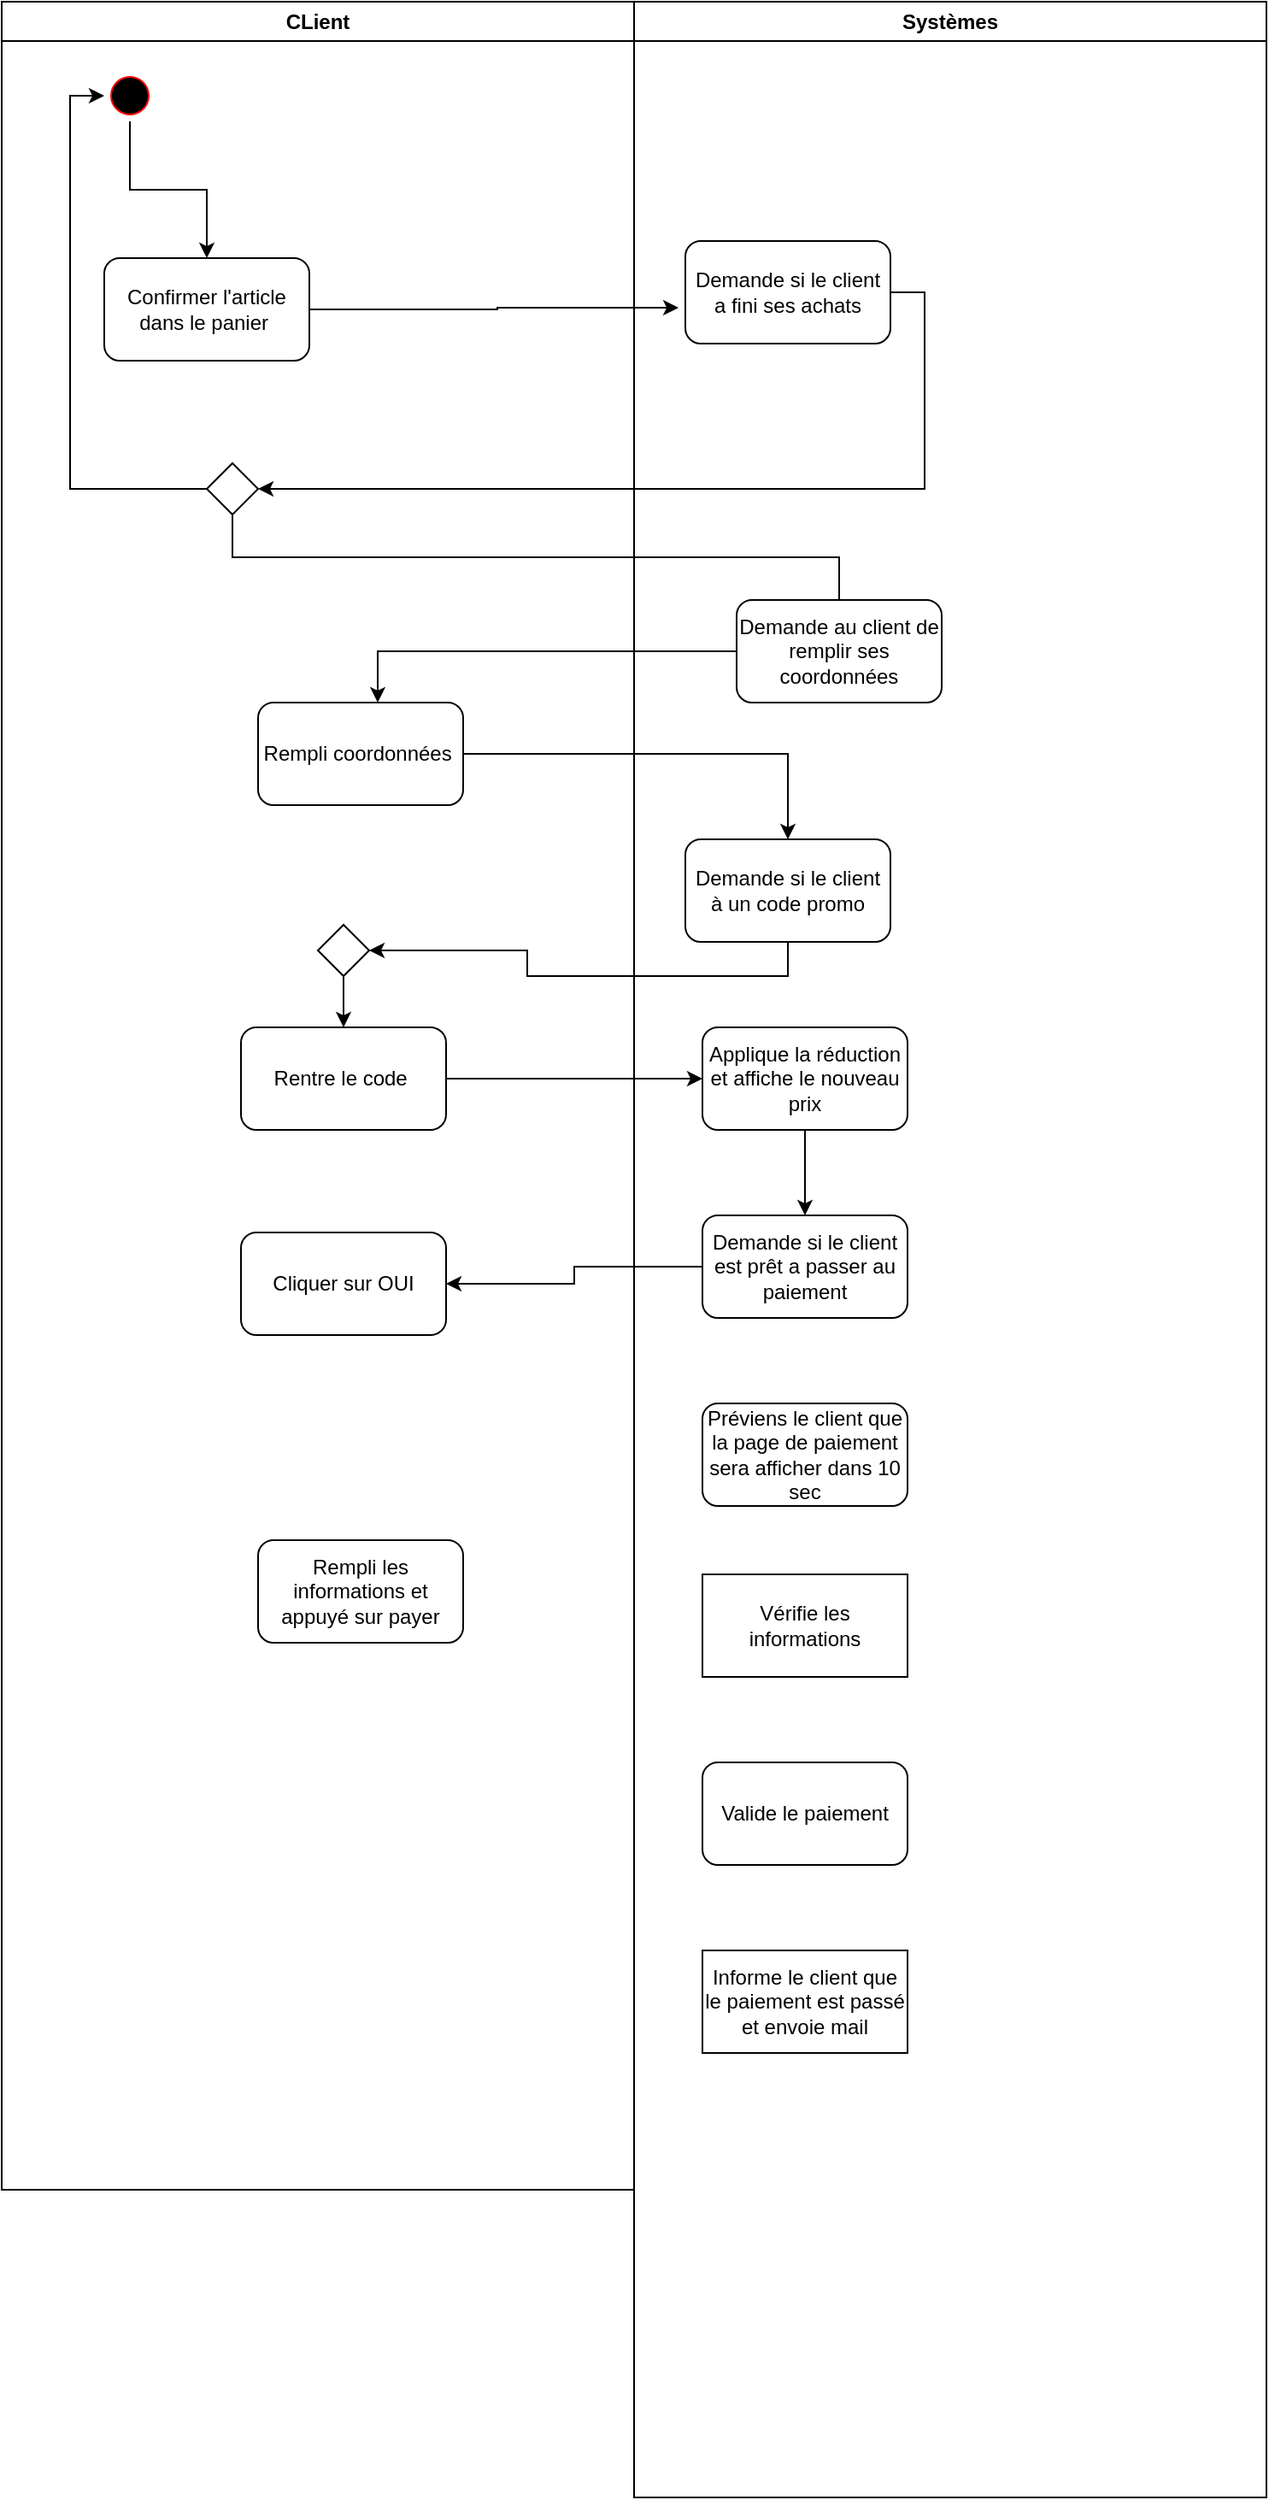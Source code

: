 <mxfile version="20.8.20" type="github">
  <diagram name="Page-1" id="CPny9vBj1eW2S8USpJcD">
    <mxGraphModel dx="2074" dy="1187" grid="1" gridSize="10" guides="1" tooltips="1" connect="1" arrows="1" fold="1" page="1" pageScale="1" pageWidth="827" pageHeight="1169" math="0" shadow="0">
      <root>
        <mxCell id="0" />
        <mxCell id="1" parent="0" />
        <mxCell id="Bm2fgD11PDPT4w5N4FDh-2" value="Systèmes" style="swimlane;whiteSpace=wrap;html=1;" parent="1" vertex="1">
          <mxGeometry x="400" y="50" width="370" height="1460" as="geometry" />
        </mxCell>
        <mxCell id="hsou_hVJxLvewTwKrY3T-5" value="Demande si le client a fini ses achats" style="rounded=1;whiteSpace=wrap;html=1;" vertex="1" parent="Bm2fgD11PDPT4w5N4FDh-2">
          <mxGeometry x="30" y="140" width="120" height="60" as="geometry" />
        </mxCell>
        <mxCell id="hsou_hVJxLvewTwKrY3T-11" value="Demande si le client à un code promo" style="rounded=1;whiteSpace=wrap;html=1;" vertex="1" parent="Bm2fgD11PDPT4w5N4FDh-2">
          <mxGeometry x="30" y="490" width="120" height="60" as="geometry" />
        </mxCell>
        <mxCell id="hsou_hVJxLvewTwKrY3T-27" style="edgeStyle=orthogonalEdgeStyle;rounded=0;orthogonalLoop=1;jettySize=auto;html=1;" edge="1" parent="Bm2fgD11PDPT4w5N4FDh-2" source="hsou_hVJxLvewTwKrY3T-16" target="hsou_hVJxLvewTwKrY3T-26">
          <mxGeometry relative="1" as="geometry" />
        </mxCell>
        <mxCell id="hsou_hVJxLvewTwKrY3T-16" value="Applique la réduction et affiche le nouveau prix" style="rounded=1;whiteSpace=wrap;html=1;" vertex="1" parent="Bm2fgD11PDPT4w5N4FDh-2">
          <mxGeometry x="40" y="600" width="120" height="60" as="geometry" />
        </mxCell>
        <mxCell id="hsou_hVJxLvewTwKrY3T-22" value="Demande au client de remplir ses coordonnées" style="rounded=1;whiteSpace=wrap;html=1;" vertex="1" parent="Bm2fgD11PDPT4w5N4FDh-2">
          <mxGeometry x="60" y="350" width="120" height="60" as="geometry" />
        </mxCell>
        <mxCell id="hsou_hVJxLvewTwKrY3T-26" value="Demande si le client est prêt a passer au paiement" style="rounded=1;whiteSpace=wrap;html=1;" vertex="1" parent="Bm2fgD11PDPT4w5N4FDh-2">
          <mxGeometry x="40" y="710" width="120" height="60" as="geometry" />
        </mxCell>
        <mxCell id="hsou_hVJxLvewTwKrY3T-30" value="Préviens le client que la page de paiement sera afficher dans 10 sec" style="rounded=1;whiteSpace=wrap;html=1;" vertex="1" parent="Bm2fgD11PDPT4w5N4FDh-2">
          <mxGeometry x="40" y="820" width="120" height="60" as="geometry" />
        </mxCell>
        <mxCell id="hsou_hVJxLvewTwKrY3T-32" value="Vérifie les informations" style="rounded=0;whiteSpace=wrap;html=1;" vertex="1" parent="Bm2fgD11PDPT4w5N4FDh-2">
          <mxGeometry x="40" y="920" width="120" height="60" as="geometry" />
        </mxCell>
        <mxCell id="hsou_hVJxLvewTwKrY3T-33" value="Valide le paiement" style="rounded=1;whiteSpace=wrap;html=1;" vertex="1" parent="Bm2fgD11PDPT4w5N4FDh-2">
          <mxGeometry x="40" y="1030" width="120" height="60" as="geometry" />
        </mxCell>
        <mxCell id="hsou_hVJxLvewTwKrY3T-34" value="Informe le client que le paiement est passé et envoie mail" style="rounded=0;whiteSpace=wrap;html=1;" vertex="1" parent="Bm2fgD11PDPT4w5N4FDh-2">
          <mxGeometry x="40" y="1140" width="120" height="60" as="geometry" />
        </mxCell>
        <mxCell id="hsou_hVJxLvewTwKrY3T-1" value="CLient" style="swimlane;whiteSpace=wrap;html=1;" vertex="1" parent="1">
          <mxGeometry x="30" y="50" width="370" height="1280" as="geometry" />
        </mxCell>
        <mxCell id="hsou_hVJxLvewTwKrY3T-7" style="edgeStyle=orthogonalEdgeStyle;rounded=0;orthogonalLoop=1;jettySize=auto;html=1;exitX=0.5;exitY=1;exitDx=0;exitDy=0;" edge="1" parent="hsou_hVJxLvewTwKrY3T-1" source="hsou_hVJxLvewTwKrY3T-2" target="hsou_hVJxLvewTwKrY3T-4">
          <mxGeometry relative="1" as="geometry" />
        </mxCell>
        <mxCell id="hsou_hVJxLvewTwKrY3T-2" value="" style="ellipse;html=1;shape=startState;fillColor=#000000;strokeColor=#ff0000;" vertex="1" parent="hsou_hVJxLvewTwKrY3T-1">
          <mxGeometry x="60" y="40" width="30" height="30" as="geometry" />
        </mxCell>
        <mxCell id="hsou_hVJxLvewTwKrY3T-4" value="Confirmer l&#39;article dans le panier&amp;nbsp;" style="rounded=1;whiteSpace=wrap;html=1;" vertex="1" parent="hsou_hVJxLvewTwKrY3T-1">
          <mxGeometry x="60" y="150" width="120" height="60" as="geometry" />
        </mxCell>
        <mxCell id="hsou_hVJxLvewTwKrY3T-14" style="edgeStyle=orthogonalEdgeStyle;rounded=0;orthogonalLoop=1;jettySize=auto;html=1;entryX=0;entryY=0.5;entryDx=0;entryDy=0;" edge="1" parent="hsou_hVJxLvewTwKrY3T-1" source="hsou_hVJxLvewTwKrY3T-9" target="hsou_hVJxLvewTwKrY3T-2">
          <mxGeometry relative="1" as="geometry" />
        </mxCell>
        <mxCell id="hsou_hVJxLvewTwKrY3T-9" value="" style="rhombus;" vertex="1" parent="hsou_hVJxLvewTwKrY3T-1">
          <mxGeometry x="120" y="270" width="30" height="30" as="geometry" />
        </mxCell>
        <mxCell id="hsou_hVJxLvewTwKrY3T-15" value="Rentre le code&amp;nbsp;" style="rounded=1;whiteSpace=wrap;html=1;" vertex="1" parent="hsou_hVJxLvewTwKrY3T-1">
          <mxGeometry x="140" y="600" width="120" height="60" as="geometry" />
        </mxCell>
        <mxCell id="hsou_hVJxLvewTwKrY3T-20" style="edgeStyle=orthogonalEdgeStyle;rounded=0;orthogonalLoop=1;jettySize=auto;html=1;exitX=0.5;exitY=1;exitDx=0;exitDy=0;" edge="1" parent="hsou_hVJxLvewTwKrY3T-1" source="hsou_hVJxLvewTwKrY3T-18" target="hsou_hVJxLvewTwKrY3T-15">
          <mxGeometry relative="1" as="geometry" />
        </mxCell>
        <mxCell id="hsou_hVJxLvewTwKrY3T-18" value="" style="rhombus;" vertex="1" parent="hsou_hVJxLvewTwKrY3T-1">
          <mxGeometry x="185" y="540" width="30" height="30" as="geometry" />
        </mxCell>
        <mxCell id="hsou_hVJxLvewTwKrY3T-23" value="Rempli coordonnées&amp;nbsp;" style="rounded=1;whiteSpace=wrap;html=1;" vertex="1" parent="hsou_hVJxLvewTwKrY3T-1">
          <mxGeometry x="150" y="410" width="120" height="60" as="geometry" />
        </mxCell>
        <mxCell id="hsou_hVJxLvewTwKrY3T-28" value="Cliquer sur OUI" style="rounded=1;whiteSpace=wrap;html=1;" vertex="1" parent="hsou_hVJxLvewTwKrY3T-1">
          <mxGeometry x="140" y="720" width="120" height="60" as="geometry" />
        </mxCell>
        <mxCell id="hsou_hVJxLvewTwKrY3T-31" value="Rempli les informations et appuyé sur payer" style="rounded=1;whiteSpace=wrap;html=1;" vertex="1" parent="hsou_hVJxLvewTwKrY3T-1">
          <mxGeometry x="150" y="900" width="120" height="60" as="geometry" />
        </mxCell>
        <mxCell id="hsou_hVJxLvewTwKrY3T-8" style="edgeStyle=orthogonalEdgeStyle;rounded=0;orthogonalLoop=1;jettySize=auto;html=1;exitX=1;exitY=0.5;exitDx=0;exitDy=0;entryX=-0.033;entryY=0.65;entryDx=0;entryDy=0;entryPerimeter=0;" edge="1" parent="1" source="hsou_hVJxLvewTwKrY3T-4" target="hsou_hVJxLvewTwKrY3T-5">
          <mxGeometry relative="1" as="geometry" />
        </mxCell>
        <mxCell id="hsou_hVJxLvewTwKrY3T-10" style="edgeStyle=orthogonalEdgeStyle;rounded=0;orthogonalLoop=1;jettySize=auto;html=1;exitX=1;exitY=0.5;exitDx=0;exitDy=0;entryX=1;entryY=0.5;entryDx=0;entryDy=0;" edge="1" parent="1" source="hsou_hVJxLvewTwKrY3T-5" target="hsou_hVJxLvewTwKrY3T-9">
          <mxGeometry relative="1" as="geometry" />
        </mxCell>
        <mxCell id="hsou_hVJxLvewTwKrY3T-17" style="edgeStyle=orthogonalEdgeStyle;rounded=0;orthogonalLoop=1;jettySize=auto;html=1;exitX=1;exitY=0.5;exitDx=0;exitDy=0;" edge="1" parent="1" source="hsou_hVJxLvewTwKrY3T-15" target="hsou_hVJxLvewTwKrY3T-16">
          <mxGeometry relative="1" as="geometry" />
        </mxCell>
        <mxCell id="hsou_hVJxLvewTwKrY3T-19" style="edgeStyle=orthogonalEdgeStyle;rounded=0;orthogonalLoop=1;jettySize=auto;html=1;entryX=1;entryY=0.5;entryDx=0;entryDy=0;exitX=0.5;exitY=1;exitDx=0;exitDy=0;" edge="1" parent="1" source="hsou_hVJxLvewTwKrY3T-11" target="hsou_hVJxLvewTwKrY3T-18">
          <mxGeometry relative="1" as="geometry" />
        </mxCell>
        <mxCell id="hsou_hVJxLvewTwKrY3T-21" value="" style="edgeStyle=orthogonalEdgeStyle;rounded=0;orthogonalLoop=1;jettySize=auto;html=1;exitX=0.5;exitY=1;exitDx=0;exitDy=0;entryX=0.5;entryY=0;entryDx=0;entryDy=0;endArrow=none;" edge="1" parent="1" source="hsou_hVJxLvewTwKrY3T-9" target="hsou_hVJxLvewTwKrY3T-22">
          <mxGeometry relative="1" as="geometry">
            <mxPoint x="165" y="350" as="sourcePoint" />
            <mxPoint x="490" y="540" as="targetPoint" />
          </mxGeometry>
        </mxCell>
        <mxCell id="hsou_hVJxLvewTwKrY3T-24" style="edgeStyle=orthogonalEdgeStyle;rounded=0;orthogonalLoop=1;jettySize=auto;html=1;" edge="1" parent="1" source="hsou_hVJxLvewTwKrY3T-22" target="hsou_hVJxLvewTwKrY3T-23">
          <mxGeometry relative="1" as="geometry">
            <Array as="points">
              <mxPoint x="250" y="430" />
            </Array>
          </mxGeometry>
        </mxCell>
        <mxCell id="hsou_hVJxLvewTwKrY3T-25" style="edgeStyle=orthogonalEdgeStyle;rounded=0;orthogonalLoop=1;jettySize=auto;html=1;" edge="1" parent="1" source="hsou_hVJxLvewTwKrY3T-23" target="hsou_hVJxLvewTwKrY3T-11">
          <mxGeometry relative="1" as="geometry" />
        </mxCell>
        <mxCell id="hsou_hVJxLvewTwKrY3T-29" style="edgeStyle=orthogonalEdgeStyle;rounded=0;orthogonalLoop=1;jettySize=auto;html=1;" edge="1" parent="1" source="hsou_hVJxLvewTwKrY3T-26" target="hsou_hVJxLvewTwKrY3T-28">
          <mxGeometry relative="1" as="geometry" />
        </mxCell>
      </root>
    </mxGraphModel>
  </diagram>
</mxfile>
